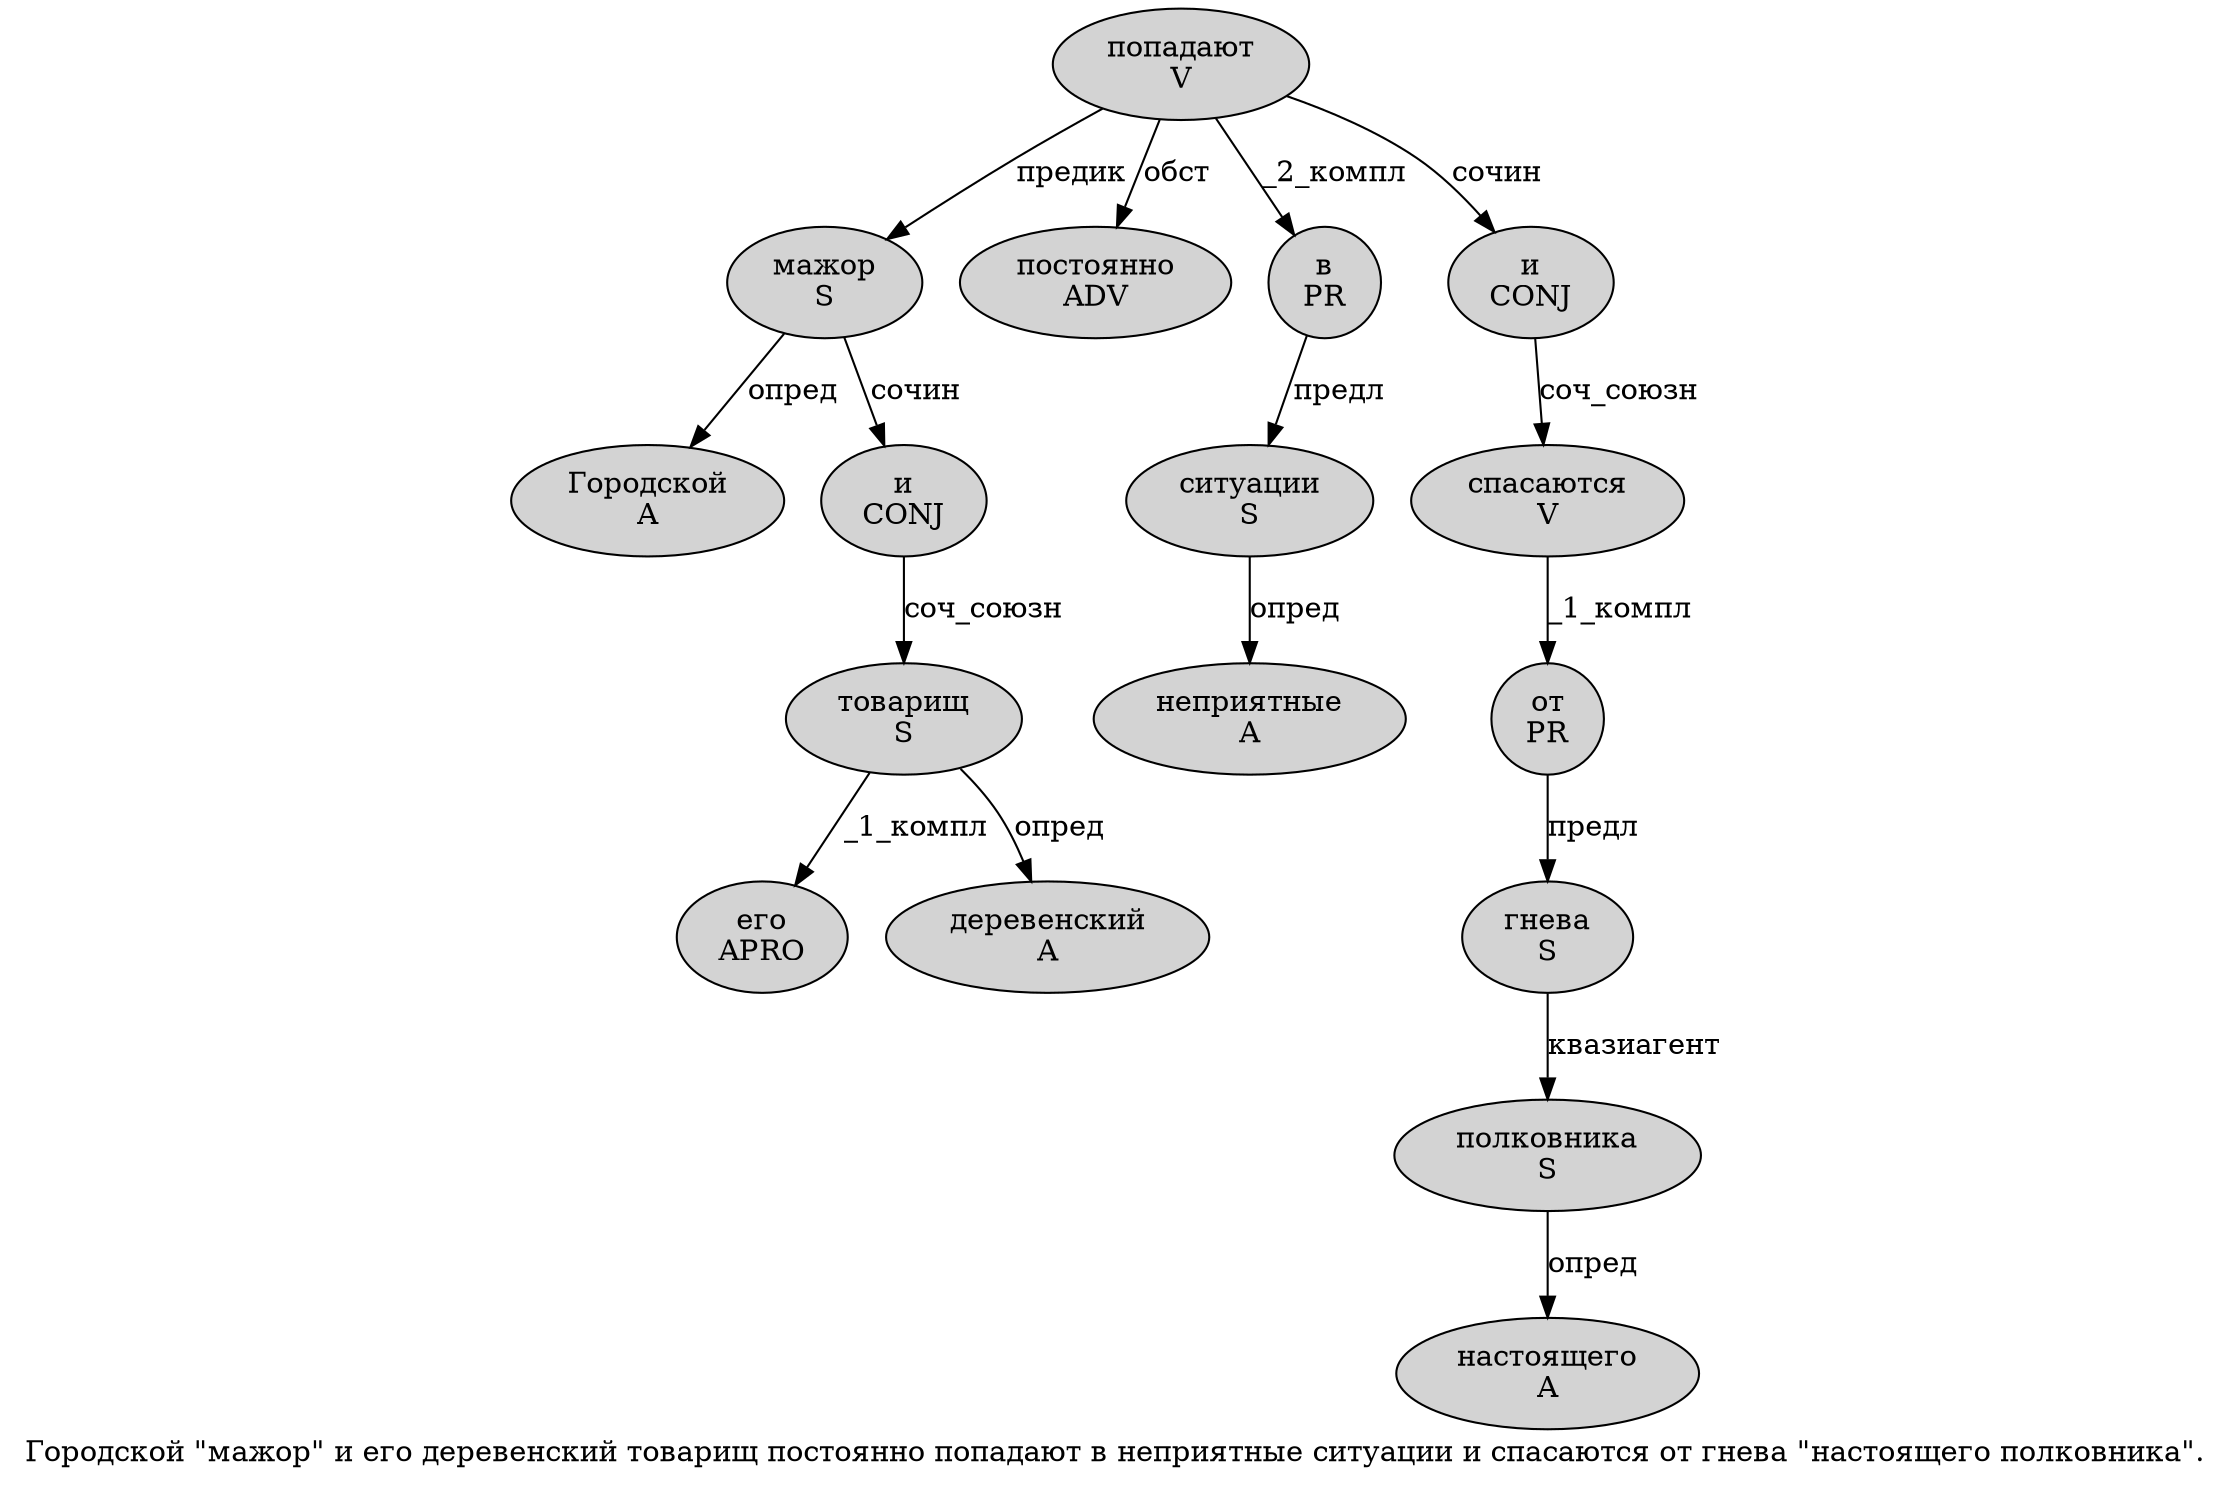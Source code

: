 digraph SENTENCE_456 {
	graph [label="Городской \"мажор\" и его деревенский товарищ постоянно попадают в неприятные ситуации и спасаются от гнева \"настоящего полковника\"."]
	node [style=filled]
		0 [label="Городской
A" color="" fillcolor=lightgray penwidth=1 shape=ellipse]
		2 [label="мажор
S" color="" fillcolor=lightgray penwidth=1 shape=ellipse]
		4 [label="и
CONJ" color="" fillcolor=lightgray penwidth=1 shape=ellipse]
		5 [label="его
APRO" color="" fillcolor=lightgray penwidth=1 shape=ellipse]
		6 [label="деревенский
A" color="" fillcolor=lightgray penwidth=1 shape=ellipse]
		7 [label="товарищ
S" color="" fillcolor=lightgray penwidth=1 shape=ellipse]
		8 [label="постоянно
ADV" color="" fillcolor=lightgray penwidth=1 shape=ellipse]
		9 [label="попадают
V" color="" fillcolor=lightgray penwidth=1 shape=ellipse]
		10 [label="в
PR" color="" fillcolor=lightgray penwidth=1 shape=ellipse]
		11 [label="неприятные
A" color="" fillcolor=lightgray penwidth=1 shape=ellipse]
		12 [label="ситуации
S" color="" fillcolor=lightgray penwidth=1 shape=ellipse]
		13 [label="и
CONJ" color="" fillcolor=lightgray penwidth=1 shape=ellipse]
		14 [label="спасаются
V" color="" fillcolor=lightgray penwidth=1 shape=ellipse]
		15 [label="от
PR" color="" fillcolor=lightgray penwidth=1 shape=ellipse]
		16 [label="гнева
S" color="" fillcolor=lightgray penwidth=1 shape=ellipse]
		18 [label="настоящего
A" color="" fillcolor=lightgray penwidth=1 shape=ellipse]
		19 [label="полковника
S" color="" fillcolor=lightgray penwidth=1 shape=ellipse]
			7 -> 5 [label="_1_компл"]
			7 -> 6 [label="опред"]
			15 -> 16 [label="предл"]
			10 -> 12 [label="предл"]
			12 -> 11 [label="опред"]
			2 -> 0 [label="опред"]
			2 -> 4 [label="сочин"]
			4 -> 7 [label="соч_союзн"]
			13 -> 14 [label="соч_союзн"]
			19 -> 18 [label="опред"]
			9 -> 2 [label="предик"]
			9 -> 8 [label="обст"]
			9 -> 10 [label="_2_компл"]
			9 -> 13 [label="сочин"]
			14 -> 15 [label="_1_компл"]
			16 -> 19 [label="квазиагент"]
}